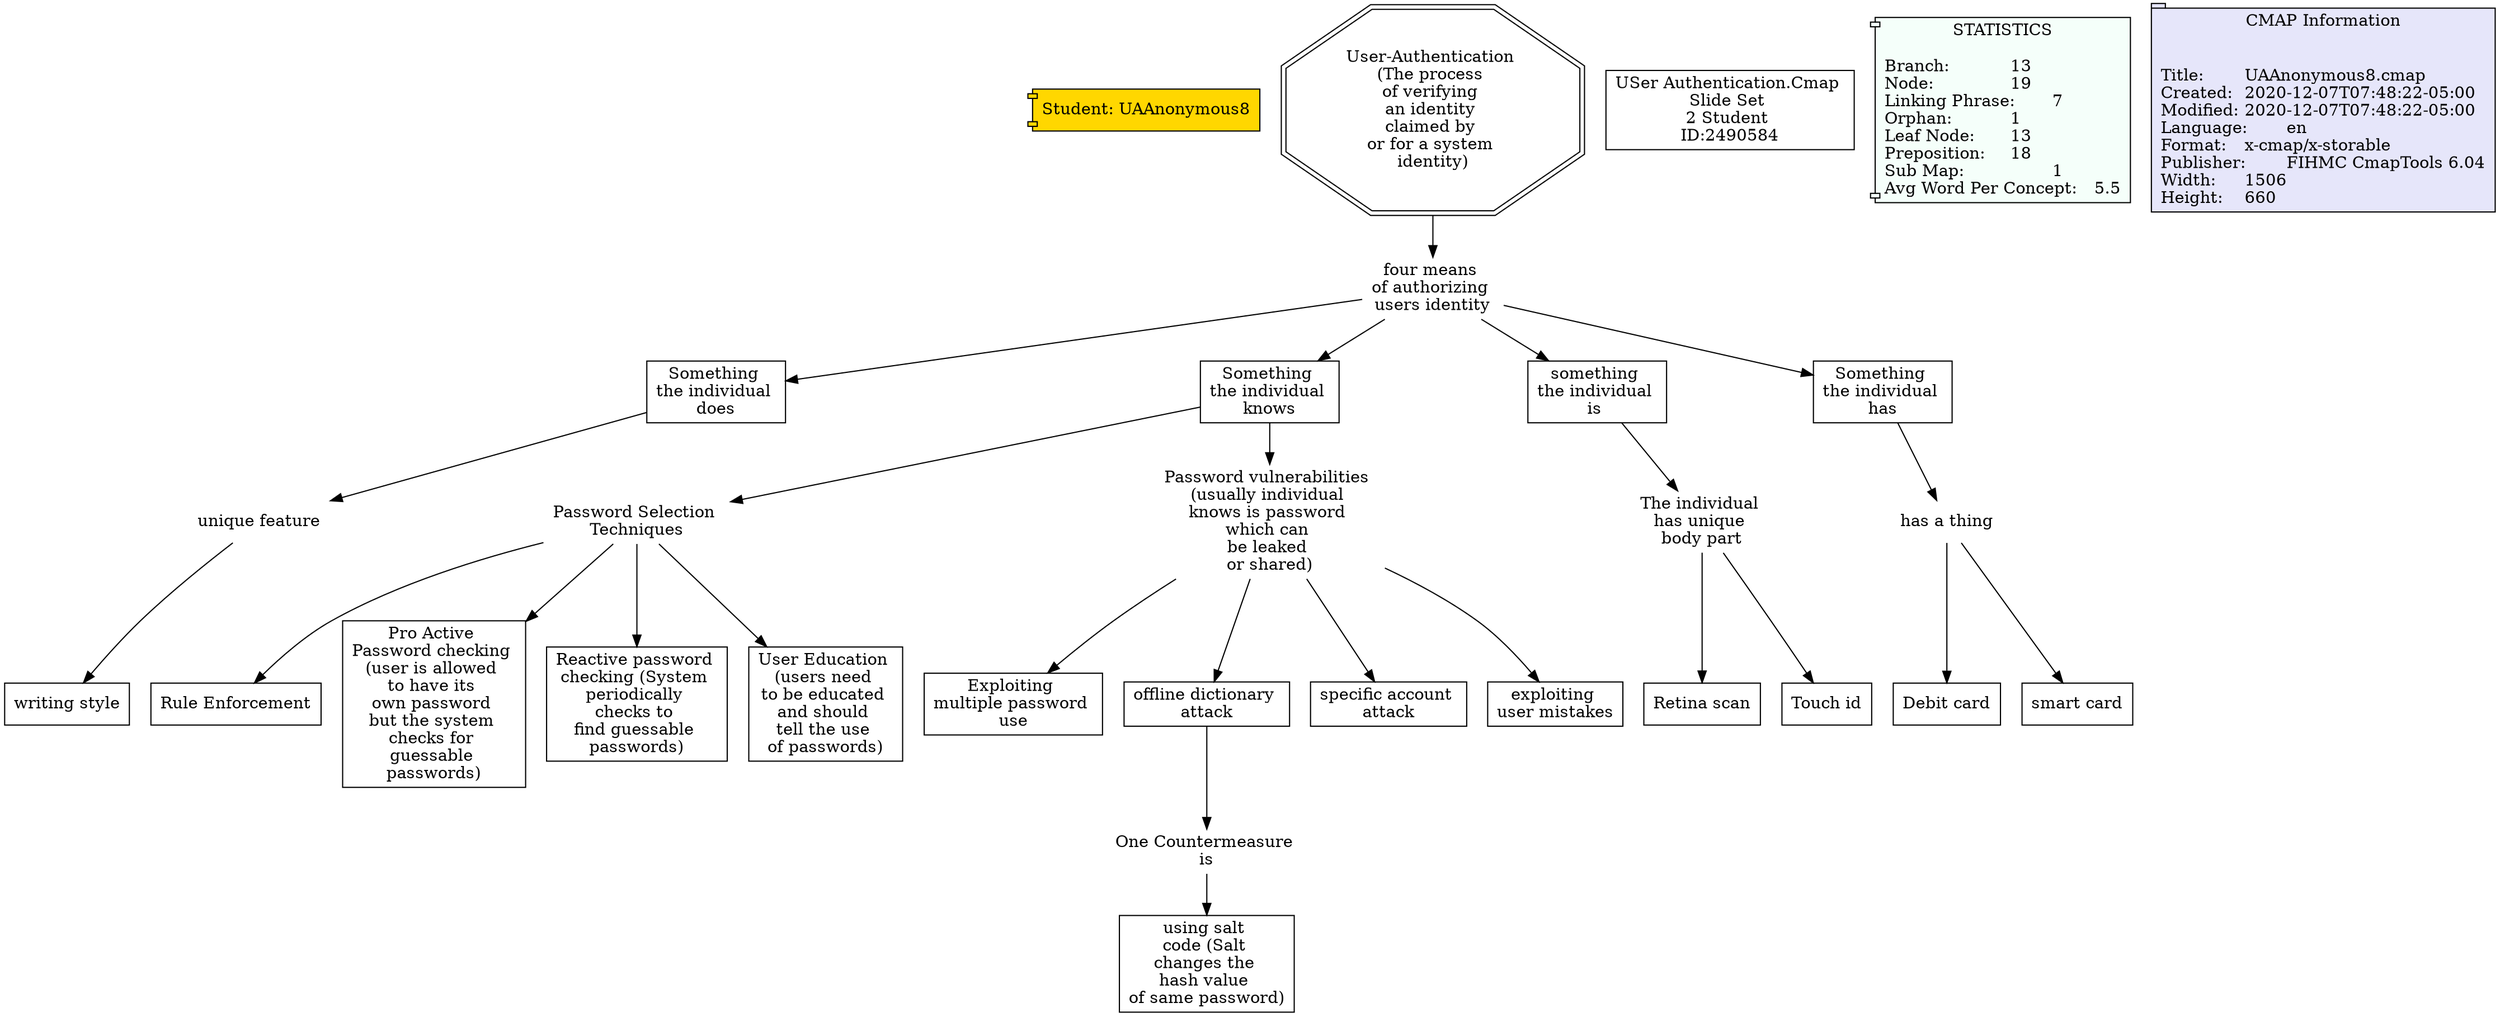 // The Round Table
digraph {
	Student [label="Student: UAAnonymous8" fillcolor=gold shape=component style=filled]
	"1RR9Q858M-1LYK6H7-1ZP" [label="Something 
the individual 
does" fillcolor=white shape=rect style=filled]
	"1RRBDZ5X2-1WLPXN9-5VR" [label="unique feature
" shape=none]
	"1RR9Q858M-1LYK6H7-1ZP" -> "1RRBDZ5X2-1WLPXN9-5VR" [constraint=true]
	"1RR9Q52CB-1FFG7Q3-1RV" [label="Something 
the individual 
knows" fillcolor=white shape=rect style=filled]
	"1RRBDG98X-2GQD6C-4DV" [label="Password Selection 
Techniques" shape=none]
	"1RR9Q52CB-1FFG7Q3-1RV" -> "1RRBDG98X-2GQD6C-4DV" [constraint=true]
	"1RRBDWW9Y-ZDFNVC-5QH" [label="The individual 
has unique 
body part" shape=none]
	"1RRBDY7MP-12HCR0T-5T8" [label="Retina scan
" fillcolor=white shape=rect style=filled]
	"1RRBDWW9Y-ZDFNVC-5QH" -> "1RRBDY7MP-12HCR0T-5T8" [constraint=true]
	"1RR9QVWJ5-HSGDZJ-245" [label="Password vulnerabilities 
(usually individual 
knows is password 
which can 
be leaked 
or shared)
" shape=none]
	"1RRB95BX7-1X87V2X-37Z" [label="Exploiting 
multiple password 
use" fillcolor=white shape=rect style=filled]
	"1RR9QVWJ5-HSGDZJ-245" -> "1RRB95BX7-1X87V2X-37Z" [constraint=true]
	"1RR9QVWJ5-HSGDZJ-245" [label="Password vulnerabilities 
(usually individual 
knows is password 
which can 
be leaked 
or shared)
" shape=none]
	"1RRB96NG3-WSGML9-3HC" [label="offline dictionary 
attack" fillcolor=white shape=rect style=filled]
	"1RR9QVWJ5-HSGDZJ-245" -> "1RRB96NG3-WSGML9-3HC" [constraint=true]
	"1RR9QVWJ5-HSGDZJ-245" [label="Password vulnerabilities 
(usually individual 
knows is password 
which can 
be leaked 
or shared)
" shape=none]
	"1RRB972J0-2654YB9-3JS" [label="specific account 
attack" fillcolor=white shape=rect style=filled]
	"1RR9QVWJ5-HSGDZJ-245" -> "1RRB972J0-2654YB9-3JS" [constraint=true]
	"1RR9Q52CD-12D2ZTR-1RY" [label="four means 
of authorizing 
users identity
" shape=none]
	"1RR9Q52CB-1FFG7Q3-1RV" [label="Something 
the individual 
knows" fillcolor=white shape=rect style=filled]
	"1RR9Q52CD-12D2ZTR-1RY" -> "1RR9Q52CB-1FFG7Q3-1RV" [constraint=true]
	"1RRBDG98X-2GQD6C-4DV" [label="Password Selection 
Techniques" shape=none]
	"1RRBDRNKF-1984WHR-5DQ" [label="Rule Enforcement
" fillcolor=white shape=rect style=filled]
	"1RRBDG98X-2GQD6C-4DV" -> "1RRBDRNKF-1984WHR-5DQ" [constraint=true]
	"1RRBDWW9Y-ZDFNVC-5QH" [label="The individual 
has unique 
body part" shape=none]
	"1RRBDWW9Y-KWXWD5-5QD" [label="Touch id" fillcolor=white shape=rect style=filled]
	"1RRBDWW9Y-ZDFNVC-5QH" -> "1RRBDWW9Y-KWXWD5-5QD" [constraint=true]
	"1RRBDV5MR-1HDQNX2-5JR" [label="has a thing
" shape=none]
	"1RRBDVVVM-19W2W0-5LJ" [label="Debit card
" fillcolor=white shape=rect style=filled]
	"1RRBDV5MR-1HDQNX2-5JR" -> "1RRBDVVVM-19W2W0-5LJ" [constraint=true]
	"1RRB96NG3-WSGML9-3HC" [label="offline dictionary 
attack" fillcolor=white shape=rect style=filled]
	"1RRBB3MC1-1ZX89FL-3W6" [label="One Countermeasure 
is" shape=none]
	"1RRB96NG3-WSGML9-3HC" -> "1RRBB3MC1-1ZX89FL-3W6" [constraint=true]
	"1RR9Q52CD-12D2ZTR-1RY" [label="four means 
of authorizing 
users identity
" shape=none]
	"1RR9Q78B9-9572GP-1XV" [label="something 
the individual 
is " fillcolor=white shape=rect style=filled]
	"1RR9Q52CD-12D2ZTR-1RY" -> "1RR9Q78B9-9572GP-1XV" [constraint=true]
	"1RR9Q6JL5-232GCYQ-1W2" [label="Something 
the individual 
has" fillcolor=white shape=rect style=filled]
	"1RRBDV5MR-1HDQNX2-5JR" [label="has a thing
" shape=none]
	"1RR9Q6JL5-232GCYQ-1W2" -> "1RRBDV5MR-1HDQNX2-5JR" [constraint=true]
	"1RRBDG98X-2GQD6C-4DV" [label="Password Selection 
Techniques" shape=none]
	"1RRBDNXPX-22ZRT3N-517" [label="Pro Active 
Password checking 
(user is allowed 
to have its 
own password 
but the system 
checks for 
guessable 
passwords)" fillcolor=white shape=rect style=filled]
	"1RRBDG98X-2GQD6C-4DV" -> "1RRBDNXPX-22ZRT3N-517" [constraint=true]
	"1RR9Q52CD-12D2ZTR-1RY" [label="four means 
of authorizing 
users identity
" shape=none]
	"1RR9Q6JL5-232GCYQ-1W2" [label="Something 
the individual 
has" fillcolor=white shape=rect style=filled]
	"1RR9Q52CD-12D2ZTR-1RY" -> "1RR9Q6JL5-232GCYQ-1W2" [constraint=true]
	"1RRBDG98X-2GQD6C-4DV" [label="Password Selection 
Techniques" shape=none]
	"1RRBDKMS2-MLS51L-4R7" [label="Reactive password 
checking (System 
periodically 
checks to 
find guessable 
passwords)" fillcolor=white shape=rect style=filled]
	"1RRBDG98X-2GQD6C-4DV" -> "1RRBDKMS2-MLS51L-4R7" [constraint=true]
	"1RRBDZ5X2-1WLPXN9-5VR" [label="unique feature
" shape=none]
	"1RRBDZ5X2-13DW267-5VN" [label="writing style
" fillcolor=white shape=rect style=filled]
	"1RRBDZ5X2-1WLPXN9-5VR" -> "1RRBDZ5X2-13DW267-5VN" [constraint=true]
	"1RRBB3MC1-1ZX89FL-3W6" [label="One Countermeasure 
is" shape=none]
	"1RRBB3MC1-1XTHPT4-3W3" [label="using salt 
code (Salt 
changes the 
hash value 
of same password)
" fillcolor=white shape=rect style=filled]
	"1RRBB3MC1-1ZX89FL-3W6" -> "1RRBB3MC1-1XTHPT4-3W3" [constraint=true]
	"1RR9Q52CB-1FFG7Q3-1RV" [label="Something 
the individual 
knows" fillcolor=white shape=rect style=filled]
	"1RR9QVWJ5-HSGDZJ-245" [label="Password vulnerabilities 
(usually individual 
knows is password 
which can 
be leaked 
or shared)
" shape=none]
	"1RR9Q52CB-1FFG7Q3-1RV" -> "1RR9QVWJ5-HSGDZJ-245" [constraint=true]
	"1RR9Q78B9-9572GP-1XV" [label="something 
the individual 
is " fillcolor=white shape=rect style=filled]
	"1RRBDWW9Y-ZDFNVC-5QH" [label="The individual 
has unique 
body part" shape=none]
	"1RR9Q78B9-9572GP-1XV" -> "1RRBDWW9Y-ZDFNVC-5QH" [constraint=true]
	"1RR9Q52CD-12D2ZTR-1RY" [label="four means 
of authorizing 
users identity
" shape=none]
	"1RR9Q858M-1LYK6H7-1ZP" [label="Something 
the individual 
does" fillcolor=white shape=rect style=filled]
	"1RR9Q52CD-12D2ZTR-1RY" -> "1RR9Q858M-1LYK6H7-1ZP" [constraint=true]
	"1RR9QVWJ5-HSGDZJ-245" [label="Password vulnerabilities 
(usually individual 
knows is password 
which can 
be leaked 
or shared)
" shape=none]
	"1RR9QVWJ5-1T4HN0M-242" [label="exploiting 
user mistakes
" fillcolor=white shape=rect style=filled]
	"1RR9QVWJ5-HSGDZJ-245" -> "1RR9QVWJ5-1T4HN0M-242" [constraint=true]
	"1RRBDV5MR-1HDQNX2-5JR" [label="has a thing
" shape=none]
	"1RRBDV5MR-2N1CW9-5JN" [label="smart card
" fillcolor=white shape=rect style=filled]
	"1RRBDV5MR-1HDQNX2-5JR" -> "1RRBDV5MR-2N1CW9-5JN" [constraint=true]
	"1RR9PVQ6B-KBLC4Y-PJ" [label="User-Authentication 
(The process 
of verifying 
an identity 
claimed by 
or for a system 
identity)" fillcolor=white shape=doubleoctagon style=filled]
	"1RR9Q52CD-12D2ZTR-1RY" [label="four means 
of authorizing 
users identity
" shape=none]
	"1RR9PVQ6B-KBLC4Y-PJ" -> "1RR9Q52CD-12D2ZTR-1RY" [constraint=true]
	"1RRBDG98X-2GQD6C-4DV" [label="Password Selection 
Techniques" shape=none]
	"1RRBDG98X-2DL5TG9-4DR" [label="User Education 
(users need 
to be educated 
and should 
tell the use 
of passwords)
" fillcolor=white shape=rect style=filled]
	"1RRBDG98X-2GQD6C-4DV" -> "1RRBDG98X-2DL5TG9-4DR" [constraint=true]
	"1RRBF2LQB-14WXW3Y-5XC" [label="USer Authentication.Cmap 
Slide Set 
2 Student 
ID:2490584" fillcolor=white shape=rect style=filled]
	statictics [label="STATISTICS
\lBranch:		13\lNode:		19\lLinking Phrase:	7\lOrphan:		1\lLeaf Node:	13\lPreposition:	18\lSub Map:		1\lAvg Word Per Concept:	5.5\l" Gsplines=true fillcolor="#F5FFFA" shape=component style=filled]
	file_info [label="CMAP Information

\lTitle:	UAAnonymous8.cmap\lCreated:	2020-12-07T07:48:22-05:00\lModified:	2020-12-07T07:48:22-05:00\lLanguage:	en\lFormat:	x-cmap/x-storable\lPublisher:	FIHMC CmapTools 6.04\lWidth:	1506\lHeight:	660\l" Gsplines=true fillcolor="#E6E6FA" shape=tab style=filled]
}

